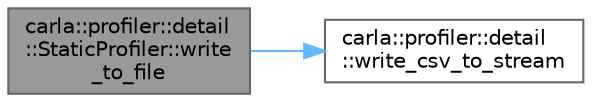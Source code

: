 digraph "carla::profiler::detail::StaticProfiler::write_to_file"
{
 // INTERACTIVE_SVG=YES
 // LATEX_PDF_SIZE
  bgcolor="transparent";
  edge [fontname=Helvetica,fontsize=10,labelfontname=Helvetica,labelfontsize=10];
  node [fontname=Helvetica,fontsize=10,shape=box,height=0.2,width=0.4];
  rankdir="LR";
  Node1 [id="Node000001",label="carla::profiler::detail\l::StaticProfiler::write\l_to_file",height=0.2,width=0.4,color="gray40", fillcolor="grey60", style="filled", fontcolor="black",tooltip=" "];
  Node1 -> Node2 [id="edge1_Node000001_Node000002",color="steelblue1",style="solid",tooltip=" "];
  Node2 [id="Node000002",label="carla::profiler::detail\l::write_csv_to_stream",height=0.2,width=0.4,color="grey40", fillcolor="white", style="filled",URL="$d9/df6/namespacecarla_1_1profiler_1_1detail.html#aa44218e7d80e5d6c7b394dc7e4e6eda0",tooltip=" "];
}
